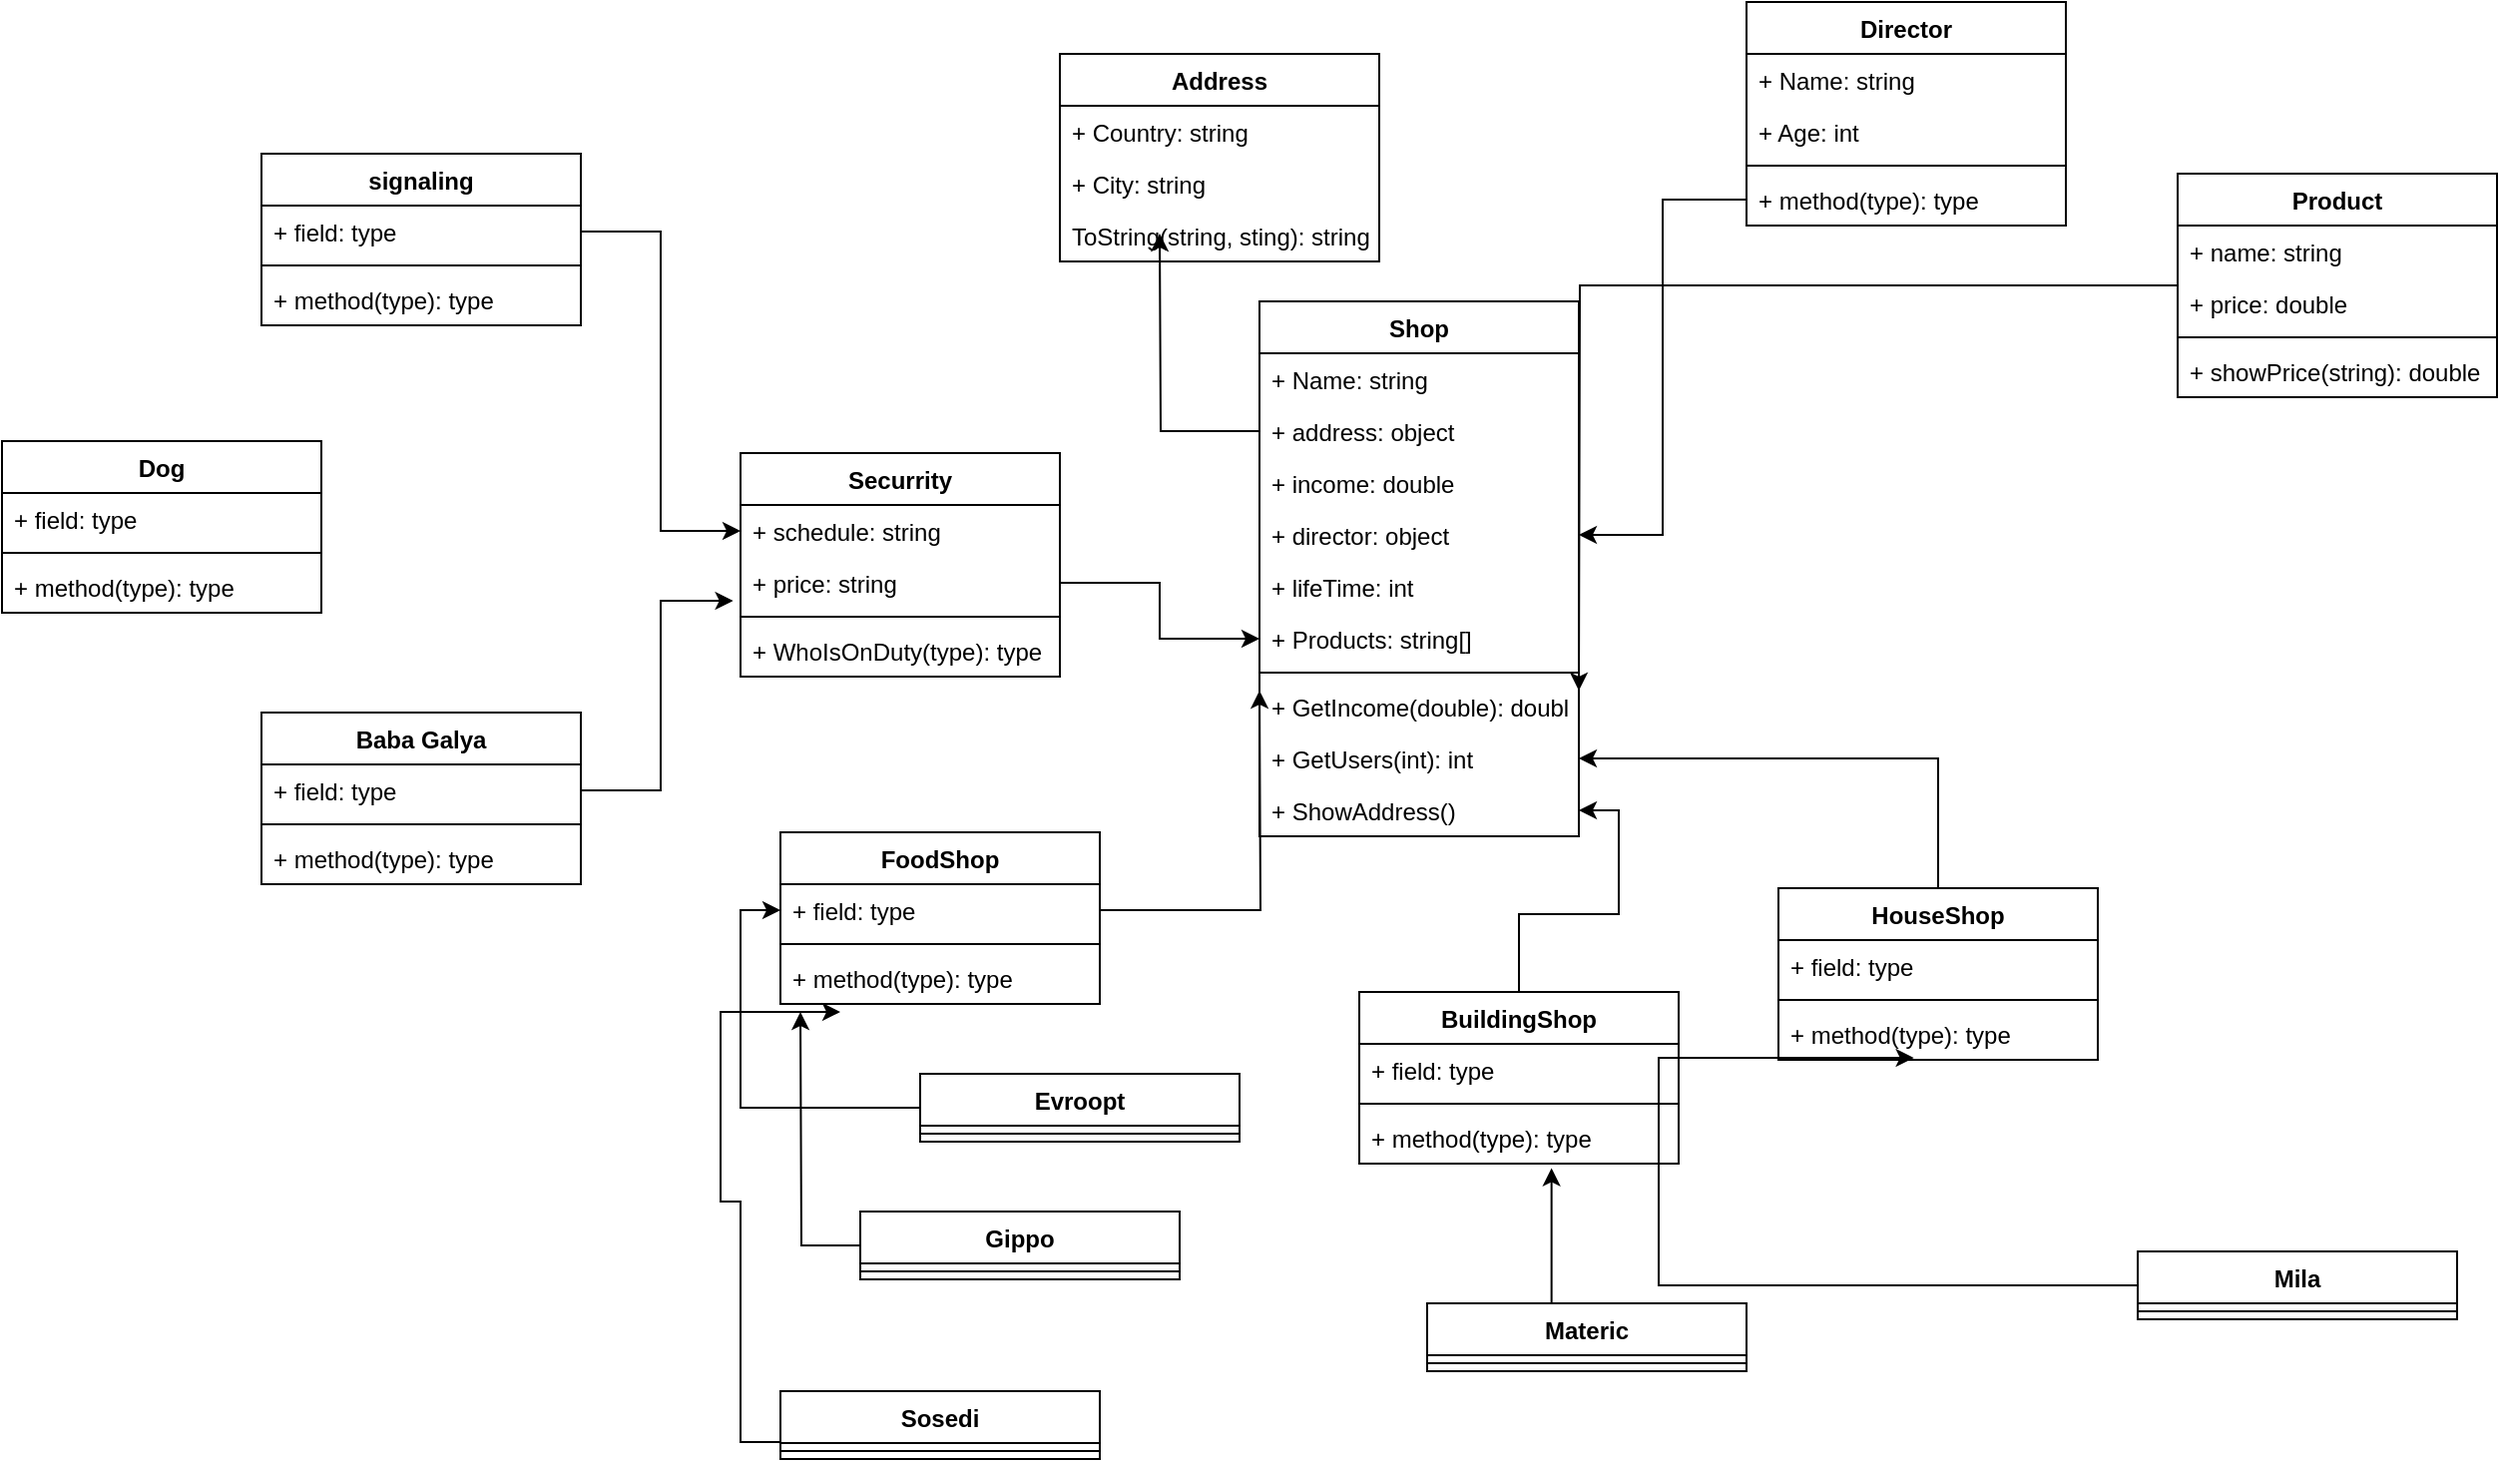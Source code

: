 <mxfile version="20.3.1" type="device"><diagram id="C5RBs43oDa-KdzZeNtuy" name="Page-1"><mxGraphModel dx="1609" dy="428" grid="1" gridSize="10" guides="1" tooltips="1" connect="1" arrows="1" fold="1" page="1" pageScale="1" pageWidth="827" pageHeight="1169" math="0" shadow="0"><root><mxCell id="WIyWlLk6GJQsqaUBKTNV-0"/><mxCell id="WIyWlLk6GJQsqaUBKTNV-1" parent="WIyWlLk6GJQsqaUBKTNV-0"/><mxCell id="Y2ewCYxMjA0YLFsaRcor-0" value="Shop" style="swimlane;fontStyle=1;align=center;verticalAlign=top;childLayout=stackLayout;horizontal=1;startSize=26;horizontalStack=0;resizeParent=1;resizeParentMax=0;resizeLast=0;collapsible=1;marginBottom=0;" parent="WIyWlLk6GJQsqaUBKTNV-1" vertex="1"><mxGeometry x="170" y="164" width="160" height="268" as="geometry"/></mxCell><mxCell id="Y2ewCYxMjA0YLFsaRcor-1" value="+ Name: string&#10;" style="text;strokeColor=none;fillColor=none;align=left;verticalAlign=top;spacingLeft=4;spacingRight=4;overflow=hidden;rotatable=0;points=[[0,0.5],[1,0.5]];portConstraint=eastwest;" parent="Y2ewCYxMjA0YLFsaRcor-0" vertex="1"><mxGeometry y="26" width="160" height="26" as="geometry"/></mxCell><mxCell id="Y2ewCYxMjA0YLFsaRcor-5" value="+ address: object&#10;" style="text;strokeColor=none;fillColor=none;align=left;verticalAlign=top;spacingLeft=4;spacingRight=4;overflow=hidden;rotatable=0;points=[[0,0.5],[1,0.5]];portConstraint=eastwest;" parent="Y2ewCYxMjA0YLFsaRcor-0" vertex="1"><mxGeometry y="52" width="160" height="26" as="geometry"/></mxCell><mxCell id="Y2ewCYxMjA0YLFsaRcor-6" value="+ income: double&#10;" style="text;strokeColor=none;fillColor=none;align=left;verticalAlign=top;spacingLeft=4;spacingRight=4;overflow=hidden;rotatable=0;points=[[0,0.5],[1,0.5]];portConstraint=eastwest;" parent="Y2ewCYxMjA0YLFsaRcor-0" vertex="1"><mxGeometry y="78" width="160" height="26" as="geometry"/></mxCell><mxCell id="Y2ewCYxMjA0YLFsaRcor-7" value="+ director: object&#10;" style="text;strokeColor=none;fillColor=none;align=left;verticalAlign=top;spacingLeft=4;spacingRight=4;overflow=hidden;rotatable=0;points=[[0,0.5],[1,0.5]];portConstraint=eastwest;" parent="Y2ewCYxMjA0YLFsaRcor-0" vertex="1"><mxGeometry y="104" width="160" height="26" as="geometry"/></mxCell><mxCell id="Y2ewCYxMjA0YLFsaRcor-8" value="+ lifeTime: int&#10;" style="text;strokeColor=none;fillColor=none;align=left;verticalAlign=top;spacingLeft=4;spacingRight=4;overflow=hidden;rotatable=0;points=[[0,0.5],[1,0.5]];portConstraint=eastwest;" parent="Y2ewCYxMjA0YLFsaRcor-0" vertex="1"><mxGeometry y="130" width="160" height="26" as="geometry"/></mxCell><mxCell id="Y2ewCYxMjA0YLFsaRcor-71" value="+ Products: string[]&#10;&#10;" style="text;strokeColor=none;fillColor=none;align=left;verticalAlign=top;spacingLeft=4;spacingRight=4;overflow=hidden;rotatable=0;points=[[0,0.5],[1,0.5]];portConstraint=eastwest;" parent="Y2ewCYxMjA0YLFsaRcor-0" vertex="1"><mxGeometry y="156" width="160" height="26" as="geometry"/></mxCell><mxCell id="Y2ewCYxMjA0YLFsaRcor-2" value="" style="line;strokeWidth=1;fillColor=none;align=left;verticalAlign=middle;spacingTop=-1;spacingLeft=3;spacingRight=3;rotatable=0;labelPosition=right;points=[];portConstraint=eastwest;strokeColor=inherit;" parent="Y2ewCYxMjA0YLFsaRcor-0" vertex="1"><mxGeometry y="182" width="160" height="8" as="geometry"/></mxCell><mxCell id="Y2ewCYxMjA0YLFsaRcor-3" value="+ GetIncome(double): double&#10;" style="text;strokeColor=none;fillColor=none;align=left;verticalAlign=top;spacingLeft=4;spacingRight=4;overflow=hidden;rotatable=0;points=[[0,0.5],[1,0.5]];portConstraint=eastwest;" parent="Y2ewCYxMjA0YLFsaRcor-0" vertex="1"><mxGeometry y="190" width="160" height="26" as="geometry"/></mxCell><mxCell id="Y2ewCYxMjA0YLFsaRcor-9" value="+ GetUsers(int): int&#10;" style="text;strokeColor=none;fillColor=none;align=left;verticalAlign=top;spacingLeft=4;spacingRight=4;overflow=hidden;rotatable=0;points=[[0,0.5],[1,0.5]];portConstraint=eastwest;" parent="Y2ewCYxMjA0YLFsaRcor-0" vertex="1"><mxGeometry y="216" width="160" height="26" as="geometry"/></mxCell><mxCell id="Y2ewCYxMjA0YLFsaRcor-10" value="+ ShowAddress()&#10;" style="text;strokeColor=none;fillColor=none;align=left;verticalAlign=top;spacingLeft=4;spacingRight=4;overflow=hidden;rotatable=0;points=[[0,0.5],[1,0.5]];portConstraint=eastwest;" parent="Y2ewCYxMjA0YLFsaRcor-0" vertex="1"><mxGeometry y="242" width="160" height="26" as="geometry"/></mxCell><mxCell id="Y2ewCYxMjA0YLFsaRcor-20" style="edgeStyle=orthogonalEdgeStyle;rounded=0;orthogonalLoop=1;jettySize=auto;html=1;entryX=1;entryY=0.5;entryDx=0;entryDy=0;" parent="WIyWlLk6GJQsqaUBKTNV-1" source="Y2ewCYxMjA0YLFsaRcor-14" edge="1"><mxGeometry relative="1" as="geometry"><mxPoint x="330" y="359" as="targetPoint"/></mxGeometry></mxCell><mxCell id="Y2ewCYxMjA0YLFsaRcor-14" value="Product" style="swimlane;fontStyle=1;align=center;verticalAlign=top;childLayout=stackLayout;horizontal=1;startSize=26;horizontalStack=0;resizeParent=1;resizeParentMax=0;resizeLast=0;collapsible=1;marginBottom=0;" parent="WIyWlLk6GJQsqaUBKTNV-1" vertex="1"><mxGeometry x="630" y="100" width="160" height="112" as="geometry"/></mxCell><mxCell id="Y2ewCYxMjA0YLFsaRcor-15" value="+ name: string" style="text;strokeColor=none;fillColor=none;align=left;verticalAlign=top;spacingLeft=4;spacingRight=4;overflow=hidden;rotatable=0;points=[[0,0.5],[1,0.5]];portConstraint=eastwest;" parent="Y2ewCYxMjA0YLFsaRcor-14" vertex="1"><mxGeometry y="26" width="160" height="26" as="geometry"/></mxCell><mxCell id="Y2ewCYxMjA0YLFsaRcor-19" value="+ price: double" style="text;strokeColor=none;fillColor=none;align=left;verticalAlign=top;spacingLeft=4;spacingRight=4;overflow=hidden;rotatable=0;points=[[0,0.5],[1,0.5]];portConstraint=eastwest;" parent="Y2ewCYxMjA0YLFsaRcor-14" vertex="1"><mxGeometry y="52" width="160" height="26" as="geometry"/></mxCell><mxCell id="Y2ewCYxMjA0YLFsaRcor-16" value="" style="line;strokeWidth=1;fillColor=none;align=left;verticalAlign=middle;spacingTop=-1;spacingLeft=3;spacingRight=3;rotatable=0;labelPosition=right;points=[];portConstraint=eastwest;strokeColor=inherit;" parent="Y2ewCYxMjA0YLFsaRcor-14" vertex="1"><mxGeometry y="78" width="160" height="8" as="geometry"/></mxCell><mxCell id="Y2ewCYxMjA0YLFsaRcor-17" value="+ showPrice(string): double" style="text;strokeColor=none;fillColor=none;align=left;verticalAlign=top;spacingLeft=4;spacingRight=4;overflow=hidden;rotatable=0;points=[[0,0.5],[1,0.5]];portConstraint=eastwest;" parent="Y2ewCYxMjA0YLFsaRcor-14" vertex="1"><mxGeometry y="86" width="160" height="26" as="geometry"/></mxCell><mxCell id="Y2ewCYxMjA0YLFsaRcor-21" value="Director" style="swimlane;fontStyle=1;align=center;verticalAlign=top;childLayout=stackLayout;horizontal=1;startSize=26;horizontalStack=0;resizeParent=1;resizeParentMax=0;resizeLast=0;collapsible=1;marginBottom=0;" parent="WIyWlLk6GJQsqaUBKTNV-1" vertex="1"><mxGeometry x="414" y="14" width="160" height="112" as="geometry"/></mxCell><mxCell id="Y2ewCYxMjA0YLFsaRcor-22" value="+ Name: string&#10;" style="text;strokeColor=none;fillColor=none;align=left;verticalAlign=top;spacingLeft=4;spacingRight=4;overflow=hidden;rotatable=0;points=[[0,0.5],[1,0.5]];portConstraint=eastwest;" parent="Y2ewCYxMjA0YLFsaRcor-21" vertex="1"><mxGeometry y="26" width="160" height="26" as="geometry"/></mxCell><mxCell id="Y2ewCYxMjA0YLFsaRcor-25" value="+ Age: int&#10;" style="text;strokeColor=none;fillColor=none;align=left;verticalAlign=top;spacingLeft=4;spacingRight=4;overflow=hidden;rotatable=0;points=[[0,0.5],[1,0.5]];portConstraint=eastwest;" parent="Y2ewCYxMjA0YLFsaRcor-21" vertex="1"><mxGeometry y="52" width="160" height="26" as="geometry"/></mxCell><mxCell id="Y2ewCYxMjA0YLFsaRcor-23" value="" style="line;strokeWidth=1;fillColor=none;align=left;verticalAlign=middle;spacingTop=-1;spacingLeft=3;spacingRight=3;rotatable=0;labelPosition=right;points=[];portConstraint=eastwest;strokeColor=inherit;" parent="Y2ewCYxMjA0YLFsaRcor-21" vertex="1"><mxGeometry y="78" width="160" height="8" as="geometry"/></mxCell><mxCell id="Y2ewCYxMjA0YLFsaRcor-24" value="+ method(type): type" style="text;strokeColor=none;fillColor=none;align=left;verticalAlign=top;spacingLeft=4;spacingRight=4;overflow=hidden;rotatable=0;points=[[0,0.5],[1,0.5]];portConstraint=eastwest;" parent="Y2ewCYxMjA0YLFsaRcor-21" vertex="1"><mxGeometry y="86" width="160" height="26" as="geometry"/></mxCell><mxCell id="Y2ewCYxMjA0YLFsaRcor-26" style="edgeStyle=orthogonalEdgeStyle;rounded=0;orthogonalLoop=1;jettySize=auto;html=1;" parent="WIyWlLk6GJQsqaUBKTNV-1" source="Y2ewCYxMjA0YLFsaRcor-24" target="Y2ewCYxMjA0YLFsaRcor-7" edge="1"><mxGeometry relative="1" as="geometry"/></mxCell><mxCell id="Y2ewCYxMjA0YLFsaRcor-27" value="Address" style="swimlane;fontStyle=1;align=center;verticalAlign=top;childLayout=stackLayout;horizontal=1;startSize=26;horizontalStack=0;resizeParent=1;resizeParentMax=0;resizeLast=0;collapsible=1;marginBottom=0;" parent="WIyWlLk6GJQsqaUBKTNV-1" vertex="1"><mxGeometry x="70" y="40" width="160" height="104" as="geometry"/></mxCell><mxCell id="Y2ewCYxMjA0YLFsaRcor-28" value="+ Country: string" style="text;strokeColor=none;fillColor=none;align=left;verticalAlign=top;spacingLeft=4;spacingRight=4;overflow=hidden;rotatable=0;points=[[0,0.5],[1,0.5]];portConstraint=eastwest;" parent="Y2ewCYxMjA0YLFsaRcor-27" vertex="1"><mxGeometry y="26" width="160" height="26" as="geometry"/></mxCell><mxCell id="Y2ewCYxMjA0YLFsaRcor-31" value="+ City: string" style="text;strokeColor=none;fillColor=none;align=left;verticalAlign=top;spacingLeft=4;spacingRight=4;overflow=hidden;rotatable=0;points=[[0,0.5],[1,0.5]];portConstraint=eastwest;" parent="Y2ewCYxMjA0YLFsaRcor-27" vertex="1"><mxGeometry y="52" width="160" height="26" as="geometry"/></mxCell><mxCell id="f8BDAi2y_YSEqRvPpnBR-2" value="ToString(string, sting): string" style="text;strokeColor=none;fillColor=none;align=left;verticalAlign=top;spacingLeft=4;spacingRight=4;overflow=hidden;rotatable=0;points=[[0,0.5],[1,0.5]];portConstraint=eastwest;" vertex="1" parent="Y2ewCYxMjA0YLFsaRcor-27"><mxGeometry y="78" width="160" height="26" as="geometry"/></mxCell><mxCell id="Y2ewCYxMjA0YLFsaRcor-42" style="edgeStyle=orthogonalEdgeStyle;rounded=0;orthogonalLoop=1;jettySize=auto;html=1;exitX=0;exitY=0.5;exitDx=0;exitDy=0;" parent="WIyWlLk6GJQsqaUBKTNV-1" source="Y2ewCYxMjA0YLFsaRcor-5" edge="1"><mxGeometry relative="1" as="geometry"><mxPoint x="120" y="130" as="targetPoint"/></mxGeometry></mxCell><mxCell id="Y2ewCYxMjA0YLFsaRcor-77" style="edgeStyle=orthogonalEdgeStyle;rounded=0;orthogonalLoop=1;jettySize=auto;html=1;exitX=0;exitY=0.5;exitDx=0;exitDy=0;entryX=0;entryY=0.5;entryDx=0;entryDy=0;" parent="WIyWlLk6GJQsqaUBKTNV-1" source="Y2ewCYxMjA0YLFsaRcor-55" target="Y2ewCYxMjA0YLFsaRcor-73" edge="1"><mxGeometry relative="1" as="geometry"/></mxCell><mxCell id="Y2ewCYxMjA0YLFsaRcor-55" value="Evroopt" style="swimlane;fontStyle=1;align=center;verticalAlign=top;childLayout=stackLayout;horizontal=1;startSize=26;horizontalStack=0;resizeParent=1;resizeParentMax=0;resizeLast=0;collapsible=1;marginBottom=0;" parent="WIyWlLk6GJQsqaUBKTNV-1" vertex="1"><mxGeometry y="551" width="160" height="34" as="geometry"/></mxCell><mxCell id="Y2ewCYxMjA0YLFsaRcor-57" value="" style="line;strokeWidth=1;fillColor=none;align=left;verticalAlign=middle;spacingTop=-1;spacingLeft=3;spacingRight=3;rotatable=0;labelPosition=right;points=[];portConstraint=eastwest;strokeColor=inherit;" parent="Y2ewCYxMjA0YLFsaRcor-55" vertex="1"><mxGeometry y="26" width="160" height="8" as="geometry"/></mxCell><mxCell id="Y2ewCYxMjA0YLFsaRcor-78" style="edgeStyle=orthogonalEdgeStyle;rounded=0;orthogonalLoop=1;jettySize=auto;html=1;exitX=0;exitY=0.5;exitDx=0;exitDy=0;" parent="WIyWlLk6GJQsqaUBKTNV-1" source="Y2ewCYxMjA0YLFsaRcor-61" edge="1"><mxGeometry relative="1" as="geometry"><mxPoint x="-60" y="520" as="targetPoint"/></mxGeometry></mxCell><mxCell id="Y2ewCYxMjA0YLFsaRcor-61" value="Gippo&#10;" style="swimlane;fontStyle=1;align=center;verticalAlign=top;childLayout=stackLayout;horizontal=1;startSize=26;horizontalStack=0;resizeParent=1;resizeParentMax=0;resizeLast=0;collapsible=1;marginBottom=0;" parent="WIyWlLk6GJQsqaUBKTNV-1" vertex="1"><mxGeometry x="-30" y="620" width="160" height="34" as="geometry"/></mxCell><mxCell id="Y2ewCYxMjA0YLFsaRcor-62" value="" style="line;strokeWidth=1;fillColor=none;align=left;verticalAlign=middle;spacingTop=-1;spacingLeft=3;spacingRight=3;rotatable=0;labelPosition=right;points=[];portConstraint=eastwest;strokeColor=inherit;" parent="Y2ewCYxMjA0YLFsaRcor-61" vertex="1"><mxGeometry y="26" width="160" height="8" as="geometry"/></mxCell><mxCell id="Y2ewCYxMjA0YLFsaRcor-79" style="edgeStyle=orthogonalEdgeStyle;rounded=0;orthogonalLoop=1;jettySize=auto;html=1;exitX=0;exitY=0.75;exitDx=0;exitDy=0;" parent="WIyWlLk6GJQsqaUBKTNV-1" source="Y2ewCYxMjA0YLFsaRcor-65" edge="1"><mxGeometry relative="1" as="geometry"><mxPoint x="-40" y="520" as="targetPoint"/><Array as="points"><mxPoint x="-90" y="736"/><mxPoint x="-90" y="615"/><mxPoint x="-100" y="615"/><mxPoint x="-100" y="520"/></Array></mxGeometry></mxCell><mxCell id="Y2ewCYxMjA0YLFsaRcor-65" value="Sosedi" style="swimlane;fontStyle=1;align=center;verticalAlign=top;childLayout=stackLayout;horizontal=1;startSize=26;horizontalStack=0;resizeParent=1;resizeParentMax=0;resizeLast=0;collapsible=1;marginBottom=0;" parent="WIyWlLk6GJQsqaUBKTNV-1" vertex="1"><mxGeometry x="-70" y="710" width="160" height="34" as="geometry"/></mxCell><mxCell id="Y2ewCYxMjA0YLFsaRcor-66" value="" style="line;strokeWidth=1;fillColor=none;align=left;verticalAlign=middle;spacingTop=-1;spacingLeft=3;spacingRight=3;rotatable=0;labelPosition=right;points=[];portConstraint=eastwest;strokeColor=inherit;" parent="Y2ewCYxMjA0YLFsaRcor-65" vertex="1"><mxGeometry y="26" width="160" height="8" as="geometry"/></mxCell><mxCell id="Y2ewCYxMjA0YLFsaRcor-88" style="edgeStyle=orthogonalEdgeStyle;rounded=0;orthogonalLoop=1;jettySize=auto;html=1;entryX=0.424;entryY=0.963;entryDx=0;entryDy=0;entryPerimeter=0;" parent="WIyWlLk6GJQsqaUBKTNV-1" source="Y2ewCYxMjA0YLFsaRcor-68" target="Y2ewCYxMjA0YLFsaRcor-84" edge="1"><mxGeometry relative="1" as="geometry"><mxPoint x="490" y="560" as="targetPoint"/><Array as="points"><mxPoint x="370" y="657"/><mxPoint x="370" y="543"/></Array></mxGeometry></mxCell><mxCell id="Y2ewCYxMjA0YLFsaRcor-68" value="Mila" style="swimlane;fontStyle=1;align=center;verticalAlign=top;childLayout=stackLayout;horizontal=1;startSize=26;horizontalStack=0;resizeParent=1;resizeParentMax=0;resizeLast=0;collapsible=1;marginBottom=0;" parent="WIyWlLk6GJQsqaUBKTNV-1" vertex="1"><mxGeometry x="610" y="640" width="160" height="34" as="geometry"/></mxCell><mxCell id="Y2ewCYxMjA0YLFsaRcor-69" value="" style="line;strokeWidth=1;fillColor=none;align=left;verticalAlign=middle;spacingTop=-1;spacingLeft=3;spacingRight=3;rotatable=0;labelPosition=right;points=[];portConstraint=eastwest;strokeColor=inherit;" parent="Y2ewCYxMjA0YLFsaRcor-68" vertex="1"><mxGeometry y="26" width="160" height="8" as="geometry"/></mxCell><mxCell id="Y2ewCYxMjA0YLFsaRcor-72" value="FoodShop" style="swimlane;fontStyle=1;align=center;verticalAlign=top;childLayout=stackLayout;horizontal=1;startSize=26;horizontalStack=0;resizeParent=1;resizeParentMax=0;resizeLast=0;collapsible=1;marginBottom=0;" parent="WIyWlLk6GJQsqaUBKTNV-1" vertex="1"><mxGeometry x="-70" y="430" width="160" height="86" as="geometry"/></mxCell><mxCell id="Y2ewCYxMjA0YLFsaRcor-73" value="+ field: type" style="text;strokeColor=none;fillColor=none;align=left;verticalAlign=top;spacingLeft=4;spacingRight=4;overflow=hidden;rotatable=0;points=[[0,0.5],[1,0.5]];portConstraint=eastwest;" parent="Y2ewCYxMjA0YLFsaRcor-72" vertex="1"><mxGeometry y="26" width="160" height="26" as="geometry"/></mxCell><mxCell id="Y2ewCYxMjA0YLFsaRcor-74" value="" style="line;strokeWidth=1;fillColor=none;align=left;verticalAlign=middle;spacingTop=-1;spacingLeft=3;spacingRight=3;rotatable=0;labelPosition=right;points=[];portConstraint=eastwest;strokeColor=inherit;" parent="Y2ewCYxMjA0YLFsaRcor-72" vertex="1"><mxGeometry y="52" width="160" height="8" as="geometry"/></mxCell><mxCell id="Y2ewCYxMjA0YLFsaRcor-75" value="+ method(type): type" style="text;strokeColor=none;fillColor=none;align=left;verticalAlign=top;spacingLeft=4;spacingRight=4;overflow=hidden;rotatable=0;points=[[0,0.5],[1,0.5]];portConstraint=eastwest;" parent="Y2ewCYxMjA0YLFsaRcor-72" vertex="1"><mxGeometry y="60" width="160" height="26" as="geometry"/></mxCell><mxCell id="Y2ewCYxMjA0YLFsaRcor-76" style="edgeStyle=orthogonalEdgeStyle;rounded=0;orthogonalLoop=1;jettySize=auto;html=1;entryX=0;entryY=0.5;entryDx=0;entryDy=0;" parent="WIyWlLk6GJQsqaUBKTNV-1" source="Y2ewCYxMjA0YLFsaRcor-73" edge="1"><mxGeometry relative="1" as="geometry"><mxPoint x="170" y="359" as="targetPoint"/></mxGeometry></mxCell><mxCell id="Y2ewCYxMjA0YLFsaRcor-85" style="edgeStyle=orthogonalEdgeStyle;rounded=0;orthogonalLoop=1;jettySize=auto;html=1;entryX=1;entryY=0.5;entryDx=0;entryDy=0;" parent="WIyWlLk6GJQsqaUBKTNV-1" source="Y2ewCYxMjA0YLFsaRcor-81" target="Y2ewCYxMjA0YLFsaRcor-9" edge="1"><mxGeometry relative="1" as="geometry"/></mxCell><mxCell id="Y2ewCYxMjA0YLFsaRcor-81" value="HouseShop" style="swimlane;fontStyle=1;align=center;verticalAlign=top;childLayout=stackLayout;horizontal=1;startSize=26;horizontalStack=0;resizeParent=1;resizeParentMax=0;resizeLast=0;collapsible=1;marginBottom=0;" parent="WIyWlLk6GJQsqaUBKTNV-1" vertex="1"><mxGeometry x="430" y="458" width="160" height="86" as="geometry"/></mxCell><mxCell id="Y2ewCYxMjA0YLFsaRcor-82" value="+ field: type" style="text;strokeColor=none;fillColor=none;align=left;verticalAlign=top;spacingLeft=4;spacingRight=4;overflow=hidden;rotatable=0;points=[[0,0.5],[1,0.5]];portConstraint=eastwest;" parent="Y2ewCYxMjA0YLFsaRcor-81" vertex="1"><mxGeometry y="26" width="160" height="26" as="geometry"/></mxCell><mxCell id="Y2ewCYxMjA0YLFsaRcor-83" value="" style="line;strokeWidth=1;fillColor=none;align=left;verticalAlign=middle;spacingTop=-1;spacingLeft=3;spacingRight=3;rotatable=0;labelPosition=right;points=[];portConstraint=eastwest;strokeColor=inherit;" parent="Y2ewCYxMjA0YLFsaRcor-81" vertex="1"><mxGeometry y="52" width="160" height="8" as="geometry"/></mxCell><mxCell id="Y2ewCYxMjA0YLFsaRcor-84" value="+ method(type): type" style="text;strokeColor=none;fillColor=none;align=left;verticalAlign=top;spacingLeft=4;spacingRight=4;overflow=hidden;rotatable=0;points=[[0,0.5],[1,0.5]];portConstraint=eastwest;" parent="Y2ewCYxMjA0YLFsaRcor-81" vertex="1"><mxGeometry y="60" width="160" height="26" as="geometry"/></mxCell><mxCell id="Y2ewCYxMjA0YLFsaRcor-89" value="Securrity" style="swimlane;fontStyle=1;align=center;verticalAlign=top;childLayout=stackLayout;horizontal=1;startSize=26;horizontalStack=0;resizeParent=1;resizeParentMax=0;resizeLast=0;collapsible=1;marginBottom=0;" parent="WIyWlLk6GJQsqaUBKTNV-1" vertex="1"><mxGeometry x="-90" y="240" width="160" height="112" as="geometry"/></mxCell><mxCell id="Y2ewCYxMjA0YLFsaRcor-103" value="+ schedule: string" style="text;strokeColor=none;fillColor=none;align=left;verticalAlign=top;spacingLeft=4;spacingRight=4;overflow=hidden;rotatable=0;points=[[0,0.5],[1,0.5]];portConstraint=eastwest;" parent="Y2ewCYxMjA0YLFsaRcor-89" vertex="1"><mxGeometry y="26" width="160" height="26" as="geometry"/></mxCell><mxCell id="Y2ewCYxMjA0YLFsaRcor-90" value="+ price: string" style="text;strokeColor=none;fillColor=none;align=left;verticalAlign=top;spacingLeft=4;spacingRight=4;overflow=hidden;rotatable=0;points=[[0,0.5],[1,0.5]];portConstraint=eastwest;" parent="Y2ewCYxMjA0YLFsaRcor-89" vertex="1"><mxGeometry y="52" width="160" height="26" as="geometry"/></mxCell><mxCell id="Y2ewCYxMjA0YLFsaRcor-91" value="" style="line;strokeWidth=1;fillColor=none;align=left;verticalAlign=middle;spacingTop=-1;spacingLeft=3;spacingRight=3;rotatable=0;labelPosition=right;points=[];portConstraint=eastwest;strokeColor=inherit;" parent="Y2ewCYxMjA0YLFsaRcor-89" vertex="1"><mxGeometry y="78" width="160" height="8" as="geometry"/></mxCell><mxCell id="Y2ewCYxMjA0YLFsaRcor-92" value="+ WhoIsOnDuty(type): type" style="text;strokeColor=none;fillColor=none;align=left;verticalAlign=top;spacingLeft=4;spacingRight=4;overflow=hidden;rotatable=0;points=[[0,0.5],[1,0.5]];portConstraint=eastwest;" parent="Y2ewCYxMjA0YLFsaRcor-89" vertex="1"><mxGeometry y="86" width="160" height="26" as="geometry"/></mxCell><mxCell id="Y2ewCYxMjA0YLFsaRcor-93" style="edgeStyle=orthogonalEdgeStyle;rounded=0;orthogonalLoop=1;jettySize=auto;html=1;entryX=0;entryY=0.5;entryDx=0;entryDy=0;" parent="WIyWlLk6GJQsqaUBKTNV-1" source="Y2ewCYxMjA0YLFsaRcor-90" target="Y2ewCYxMjA0YLFsaRcor-71" edge="1"><mxGeometry relative="1" as="geometry"/></mxCell><mxCell id="Y2ewCYxMjA0YLFsaRcor-94" value="Baba Galya" style="swimlane;fontStyle=1;align=center;verticalAlign=top;childLayout=stackLayout;horizontal=1;startSize=26;horizontalStack=0;resizeParent=1;resizeParentMax=0;resizeLast=0;collapsible=1;marginBottom=0;" parent="WIyWlLk6GJQsqaUBKTNV-1" vertex="1"><mxGeometry x="-330" y="370" width="160" height="86" as="geometry"/></mxCell><mxCell id="Y2ewCYxMjA0YLFsaRcor-95" value="+ field: type" style="text;strokeColor=none;fillColor=none;align=left;verticalAlign=top;spacingLeft=4;spacingRight=4;overflow=hidden;rotatable=0;points=[[0,0.5],[1,0.5]];portConstraint=eastwest;" parent="Y2ewCYxMjA0YLFsaRcor-94" vertex="1"><mxGeometry y="26" width="160" height="26" as="geometry"/></mxCell><mxCell id="Y2ewCYxMjA0YLFsaRcor-96" value="" style="line;strokeWidth=1;fillColor=none;align=left;verticalAlign=middle;spacingTop=-1;spacingLeft=3;spacingRight=3;rotatable=0;labelPosition=right;points=[];portConstraint=eastwest;strokeColor=inherit;" parent="Y2ewCYxMjA0YLFsaRcor-94" vertex="1"><mxGeometry y="52" width="160" height="8" as="geometry"/></mxCell><mxCell id="Y2ewCYxMjA0YLFsaRcor-97" value="+ method(type): type" style="text;strokeColor=none;fillColor=none;align=left;verticalAlign=top;spacingLeft=4;spacingRight=4;overflow=hidden;rotatable=0;points=[[0,0.5],[1,0.5]];portConstraint=eastwest;" parent="Y2ewCYxMjA0YLFsaRcor-94" vertex="1"><mxGeometry y="60" width="160" height="26" as="geometry"/></mxCell><mxCell id="Y2ewCYxMjA0YLFsaRcor-98" value="signaling&#10;" style="swimlane;fontStyle=1;align=center;verticalAlign=top;childLayout=stackLayout;horizontal=1;startSize=26;horizontalStack=0;resizeParent=1;resizeParentMax=0;resizeLast=0;collapsible=1;marginBottom=0;" parent="WIyWlLk6GJQsqaUBKTNV-1" vertex="1"><mxGeometry x="-330" y="90" width="160" height="86" as="geometry"/></mxCell><mxCell id="Y2ewCYxMjA0YLFsaRcor-99" value="+ field: type" style="text;strokeColor=none;fillColor=none;align=left;verticalAlign=top;spacingLeft=4;spacingRight=4;overflow=hidden;rotatable=0;points=[[0,0.5],[1,0.5]];portConstraint=eastwest;" parent="Y2ewCYxMjA0YLFsaRcor-98" vertex="1"><mxGeometry y="26" width="160" height="26" as="geometry"/></mxCell><mxCell id="Y2ewCYxMjA0YLFsaRcor-100" value="" style="line;strokeWidth=1;fillColor=none;align=left;verticalAlign=middle;spacingTop=-1;spacingLeft=3;spacingRight=3;rotatable=0;labelPosition=right;points=[];portConstraint=eastwest;strokeColor=inherit;" parent="Y2ewCYxMjA0YLFsaRcor-98" vertex="1"><mxGeometry y="52" width="160" height="8" as="geometry"/></mxCell><mxCell id="Y2ewCYxMjA0YLFsaRcor-101" value="+ method(type): type" style="text;strokeColor=none;fillColor=none;align=left;verticalAlign=top;spacingLeft=4;spacingRight=4;overflow=hidden;rotatable=0;points=[[0,0.5],[1,0.5]];portConstraint=eastwest;" parent="Y2ewCYxMjA0YLFsaRcor-98" vertex="1"><mxGeometry y="60" width="160" height="26" as="geometry"/></mxCell><mxCell id="Y2ewCYxMjA0YLFsaRcor-105" style="edgeStyle=orthogonalEdgeStyle;rounded=0;orthogonalLoop=1;jettySize=auto;html=1;entryX=0;entryY=0.5;entryDx=0;entryDy=0;" parent="WIyWlLk6GJQsqaUBKTNV-1" source="Y2ewCYxMjA0YLFsaRcor-99" target="Y2ewCYxMjA0YLFsaRcor-103" edge="1"><mxGeometry relative="1" as="geometry"/></mxCell><mxCell id="Y2ewCYxMjA0YLFsaRcor-106" style="edgeStyle=orthogonalEdgeStyle;rounded=0;orthogonalLoop=1;jettySize=auto;html=1;entryX=-0.023;entryY=0.846;entryDx=0;entryDy=0;entryPerimeter=0;" parent="WIyWlLk6GJQsqaUBKTNV-1" source="Y2ewCYxMjA0YLFsaRcor-95" target="Y2ewCYxMjA0YLFsaRcor-90" edge="1"><mxGeometry relative="1" as="geometry"/></mxCell><mxCell id="Y2ewCYxMjA0YLFsaRcor-107" value="Dog" style="swimlane;fontStyle=1;align=center;verticalAlign=top;childLayout=stackLayout;horizontal=1;startSize=26;horizontalStack=0;resizeParent=1;resizeParentMax=0;resizeLast=0;collapsible=1;marginBottom=0;" parent="WIyWlLk6GJQsqaUBKTNV-1" vertex="1"><mxGeometry x="-460" y="234" width="160" height="86" as="geometry"/></mxCell><mxCell id="Y2ewCYxMjA0YLFsaRcor-108" value="+ field: type" style="text;strokeColor=none;fillColor=none;align=left;verticalAlign=top;spacingLeft=4;spacingRight=4;overflow=hidden;rotatable=0;points=[[0,0.5],[1,0.5]];portConstraint=eastwest;" parent="Y2ewCYxMjA0YLFsaRcor-107" vertex="1"><mxGeometry y="26" width="160" height="26" as="geometry"/></mxCell><mxCell id="Y2ewCYxMjA0YLFsaRcor-109" value="" style="line;strokeWidth=1;fillColor=none;align=left;verticalAlign=middle;spacingTop=-1;spacingLeft=3;spacingRight=3;rotatable=0;labelPosition=right;points=[];portConstraint=eastwest;strokeColor=inherit;" parent="Y2ewCYxMjA0YLFsaRcor-107" vertex="1"><mxGeometry y="52" width="160" height="8" as="geometry"/></mxCell><mxCell id="Y2ewCYxMjA0YLFsaRcor-110" value="+ method(type): type" style="text;strokeColor=none;fillColor=none;align=left;verticalAlign=top;spacingLeft=4;spacingRight=4;overflow=hidden;rotatable=0;points=[[0,0.5],[1,0.5]];portConstraint=eastwest;" parent="Y2ewCYxMjA0YLFsaRcor-107" vertex="1"><mxGeometry y="60" width="160" height="26" as="geometry"/></mxCell><mxCell id="jnhZ6_p6Ou4HimRERpdo-8" style="edgeStyle=orthogonalEdgeStyle;rounded=0;orthogonalLoop=1;jettySize=auto;html=1;" parent="WIyWlLk6GJQsqaUBKTNV-1" source="jnhZ6_p6Ou4HimRERpdo-4" target="Y2ewCYxMjA0YLFsaRcor-10" edge="1"><mxGeometry relative="1" as="geometry"/></mxCell><mxCell id="jnhZ6_p6Ou4HimRERpdo-4" value="BuildingShop" style="swimlane;fontStyle=1;align=center;verticalAlign=top;childLayout=stackLayout;horizontal=1;startSize=26;horizontalStack=0;resizeParent=1;resizeParentMax=0;resizeLast=0;collapsible=1;marginBottom=0;" parent="WIyWlLk6GJQsqaUBKTNV-1" vertex="1"><mxGeometry x="220" y="510" width="160" height="86" as="geometry"/></mxCell><mxCell id="jnhZ6_p6Ou4HimRERpdo-5" value="+ field: type" style="text;strokeColor=none;fillColor=none;align=left;verticalAlign=top;spacingLeft=4;spacingRight=4;overflow=hidden;rotatable=0;points=[[0,0.5],[1,0.5]];portConstraint=eastwest;" parent="jnhZ6_p6Ou4HimRERpdo-4" vertex="1"><mxGeometry y="26" width="160" height="26" as="geometry"/></mxCell><mxCell id="jnhZ6_p6Ou4HimRERpdo-6" value="" style="line;strokeWidth=1;fillColor=none;align=left;verticalAlign=middle;spacingTop=-1;spacingLeft=3;spacingRight=3;rotatable=0;labelPosition=right;points=[];portConstraint=eastwest;strokeColor=inherit;" parent="jnhZ6_p6Ou4HimRERpdo-4" vertex="1"><mxGeometry y="52" width="160" height="8" as="geometry"/></mxCell><mxCell id="jnhZ6_p6Ou4HimRERpdo-7" value="+ method(type): type" style="text;strokeColor=none;fillColor=none;align=left;verticalAlign=top;spacingLeft=4;spacingRight=4;overflow=hidden;rotatable=0;points=[[0,0.5],[1,0.5]];portConstraint=eastwest;" parent="jnhZ6_p6Ou4HimRERpdo-4" vertex="1"><mxGeometry y="60" width="160" height="26" as="geometry"/></mxCell><mxCell id="jnhZ6_p6Ou4HimRERpdo-14" style="edgeStyle=orthogonalEdgeStyle;rounded=0;orthogonalLoop=1;jettySize=auto;html=1;entryX=0.602;entryY=1.088;entryDx=0;entryDy=0;entryPerimeter=0;" parent="WIyWlLk6GJQsqaUBKTNV-1" source="jnhZ6_p6Ou4HimRERpdo-10" target="jnhZ6_p6Ou4HimRERpdo-7" edge="1"><mxGeometry relative="1" as="geometry"><Array as="points"><mxPoint x="280" y="680"/><mxPoint x="280" y="680"/></Array></mxGeometry></mxCell><mxCell id="jnhZ6_p6Ou4HimRERpdo-10" value="Materic&#10;" style="swimlane;fontStyle=1;align=center;verticalAlign=top;childLayout=stackLayout;horizontal=1;startSize=26;horizontalStack=0;resizeParent=1;resizeParentMax=0;resizeLast=0;collapsible=1;marginBottom=0;" parent="WIyWlLk6GJQsqaUBKTNV-1" vertex="1"><mxGeometry x="254" y="666" width="160" height="34" as="geometry"/></mxCell><mxCell id="jnhZ6_p6Ou4HimRERpdo-12" value="" style="line;strokeWidth=1;fillColor=none;align=left;verticalAlign=middle;spacingTop=-1;spacingLeft=3;spacingRight=3;rotatable=0;labelPosition=right;points=[];portConstraint=eastwest;strokeColor=inherit;" parent="jnhZ6_p6Ou4HimRERpdo-10" vertex="1"><mxGeometry y="26" width="160" height="8" as="geometry"/></mxCell></root></mxGraphModel></diagram></mxfile>